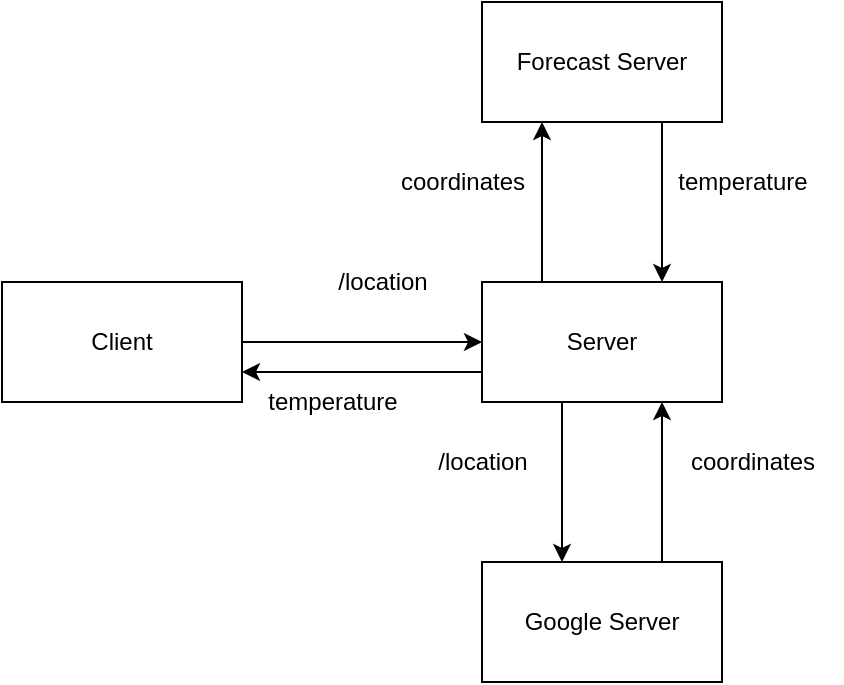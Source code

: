 <mxfile version="21.0.4" type="device" pages="3"><diagram id="NEt_fBDNQ5oE3ZBLJn3w" name="Page-1"><mxGraphModel dx="1221" dy="673" grid="1" gridSize="10" guides="1" tooltips="1" connect="1" arrows="1" fold="1" page="1" pageScale="1" pageWidth="850" pageHeight="1100" math="0" shadow="0"><root><mxCell id="0"/><mxCell id="1" parent="0"/><mxCell id="xN4ULUbJXmwbGFXSnvy--3" value="" style="edgeStyle=orthogonalEdgeStyle;rounded=0;orthogonalLoop=1;jettySize=auto;html=1;" parent="1" source="xN4ULUbJXmwbGFXSnvy--1" target="xN4ULUbJXmwbGFXSnvy--2" edge="1"><mxGeometry relative="1" as="geometry"/></mxCell><mxCell id="xN4ULUbJXmwbGFXSnvy--1" value="Client" style="rounded=0;whiteSpace=wrap;html=1;" parent="1" vertex="1"><mxGeometry x="140" y="250" width="120" height="60" as="geometry"/></mxCell><mxCell id="xN4ULUbJXmwbGFXSnvy--6" value="" style="edgeStyle=orthogonalEdgeStyle;rounded=0;orthogonalLoop=1;jettySize=auto;html=1;" parent="1" source="xN4ULUbJXmwbGFXSnvy--2" target="xN4ULUbJXmwbGFXSnvy--5" edge="1"><mxGeometry relative="1" as="geometry"><Array as="points"><mxPoint x="420" y="360"/><mxPoint x="420" y="360"/></Array></mxGeometry></mxCell><mxCell id="xN4ULUbJXmwbGFXSnvy--11" value="" style="edgeStyle=orthogonalEdgeStyle;rounded=0;orthogonalLoop=1;jettySize=auto;html=1;" parent="1" source="xN4ULUbJXmwbGFXSnvy--2" target="xN4ULUbJXmwbGFXSnvy--10" edge="1"><mxGeometry relative="1" as="geometry"><Array as="points"><mxPoint x="410" y="200"/><mxPoint x="410" y="200"/></Array></mxGeometry></mxCell><mxCell id="xN4ULUbJXmwbGFXSnvy--15" style="edgeStyle=orthogonalEdgeStyle;rounded=0;orthogonalLoop=1;jettySize=auto;html=1;exitX=0;exitY=0.75;exitDx=0;exitDy=0;entryX=1;entryY=0.75;entryDx=0;entryDy=0;" parent="1" source="xN4ULUbJXmwbGFXSnvy--2" target="xN4ULUbJXmwbGFXSnvy--1" edge="1"><mxGeometry relative="1" as="geometry"/></mxCell><mxCell id="xN4ULUbJXmwbGFXSnvy--2" value="Server" style="rounded=0;whiteSpace=wrap;html=1;" parent="1" vertex="1"><mxGeometry x="380" y="250" width="120" height="60" as="geometry"/></mxCell><mxCell id="xN4ULUbJXmwbGFXSnvy--4" value="/location" style="text;html=1;align=center;verticalAlign=middle;resizable=0;points=[];autosize=1;strokeColor=none;fillColor=none;" parent="1" vertex="1"><mxGeometry x="295" y="235" width="70" height="30" as="geometry"/></mxCell><mxCell id="xN4ULUbJXmwbGFXSnvy--8" style="edgeStyle=orthogonalEdgeStyle;rounded=0;orthogonalLoop=1;jettySize=auto;html=1;exitX=0.75;exitY=0;exitDx=0;exitDy=0;entryX=0.75;entryY=1;entryDx=0;entryDy=0;" parent="1" source="xN4ULUbJXmwbGFXSnvy--5" target="xN4ULUbJXmwbGFXSnvy--2" edge="1"><mxGeometry relative="1" as="geometry"/></mxCell><mxCell id="xN4ULUbJXmwbGFXSnvy--5" value="Google Server" style="rounded=0;whiteSpace=wrap;html=1;" parent="1" vertex="1"><mxGeometry x="380" y="390" width="120" height="60" as="geometry"/></mxCell><mxCell id="xN4ULUbJXmwbGFXSnvy--7" value="/location" style="text;html=1;align=center;verticalAlign=middle;resizable=0;points=[];autosize=1;strokeColor=none;fillColor=none;" parent="1" vertex="1"><mxGeometry x="345" y="325" width="70" height="30" as="geometry"/></mxCell><mxCell id="xN4ULUbJXmwbGFXSnvy--9" value="coordinates" style="text;html=1;align=center;verticalAlign=middle;resizable=0;points=[];autosize=1;strokeColor=none;fillColor=none;" parent="1" vertex="1"><mxGeometry x="470" y="325" width="90" height="30" as="geometry"/></mxCell><mxCell id="xN4ULUbJXmwbGFXSnvy--13" style="edgeStyle=orthogonalEdgeStyle;rounded=0;orthogonalLoop=1;jettySize=auto;html=1;exitX=0.75;exitY=1;exitDx=0;exitDy=0;entryX=0.75;entryY=0;entryDx=0;entryDy=0;" parent="1" source="xN4ULUbJXmwbGFXSnvy--10" target="xN4ULUbJXmwbGFXSnvy--2" edge="1"><mxGeometry relative="1" as="geometry"/></mxCell><mxCell id="xN4ULUbJXmwbGFXSnvy--10" value="Forecast Server" style="rounded=0;whiteSpace=wrap;html=1;" parent="1" vertex="1"><mxGeometry x="380" y="110" width="120" height="60" as="geometry"/></mxCell><mxCell id="xN4ULUbJXmwbGFXSnvy--12" value="coordinates" style="text;html=1;align=center;verticalAlign=middle;resizable=0;points=[];autosize=1;strokeColor=none;fillColor=none;" parent="1" vertex="1"><mxGeometry x="325" y="185" width="90" height="30" as="geometry"/></mxCell><mxCell id="xN4ULUbJXmwbGFXSnvy--14" value="temperature" style="text;html=1;align=center;verticalAlign=middle;resizable=0;points=[];autosize=1;strokeColor=none;fillColor=none;" parent="1" vertex="1"><mxGeometry x="465" y="185" width="90" height="30" as="geometry"/></mxCell><mxCell id="xN4ULUbJXmwbGFXSnvy--16" value="temperature" style="text;html=1;align=center;verticalAlign=middle;resizable=0;points=[];autosize=1;strokeColor=none;fillColor=none;" parent="1" vertex="1"><mxGeometry x="260" y="295" width="90" height="30" as="geometry"/></mxCell></root></mxGraphModel></diagram><diagram id="6c4cFPjlNcwDMwTtvNIf" name="Page-2"><mxGraphModel dx="1221" dy="673" grid="1" gridSize="10" guides="1" tooltips="1" connect="1" arrows="1" fold="1" page="1" pageScale="1" pageWidth="850" pageHeight="1100" math="0" shadow="0"><root><mxCell id="0"/><mxCell id="1" parent="0"/><mxCell id="qf2OIxCnzewlA583UV78-4" style="edgeStyle=orthogonalEdgeStyle;rounded=0;orthogonalLoop=1;jettySize=auto;html=1;exitX=0.5;exitY=1;exitDx=0;exitDy=0;" parent="1" source="qf2OIxCnzewlA583UV78-1" target="qf2OIxCnzewlA583UV78-3" edge="1"><mxGeometry relative="1" as="geometry"/></mxCell><mxCell id="qf2OIxCnzewlA583UV78-1" value="" style="rounded=0;whiteSpace=wrap;html=1;" parent="1" vertex="1"><mxGeometry x="130" y="240" width="140" height="190" as="geometry"/></mxCell><mxCell id="qf2OIxCnzewlA583UV78-2" value="Real DOM" style="text;html=1;align=center;verticalAlign=middle;resizable=0;points=[];autosize=1;strokeColor=none;fillColor=none;" parent="1" vertex="1"><mxGeometry x="160" y="195" width="80" height="30" as="geometry"/></mxCell><mxCell id="qf2OIxCnzewlA583UV78-6" value="" style="edgeStyle=orthogonalEdgeStyle;rounded=0;orthogonalLoop=1;jettySize=auto;html=1;" parent="1" source="qf2OIxCnzewlA583UV78-3" target="qf2OIxCnzewlA583UV78-5" edge="1"><mxGeometry relative="1" as="geometry"/></mxCell><mxCell id="qf2OIxCnzewlA583UV78-3" value="User" style="ellipse;whiteSpace=wrap;html=1;aspect=fixed;" parent="1" vertex="1"><mxGeometry x="160" y="490" width="80" height="80" as="geometry"/></mxCell><mxCell id="qf2OIxCnzewlA583UV78-9" style="edgeStyle=orthogonalEdgeStyle;rounded=0;orthogonalLoop=1;jettySize=auto;html=1;exitX=1;exitY=0.5;exitDx=0;exitDy=0;entryX=0.5;entryY=1;entryDx=0;entryDy=0;" parent="1" source="qf2OIxCnzewlA583UV78-5" target="qf2OIxCnzewlA583UV78-7" edge="1"><mxGeometry relative="1" as="geometry"/></mxCell><mxCell id="qf2OIxCnzewlA583UV78-5" value="State Changes" style="whiteSpace=wrap;html=1;" parent="1" vertex="1"><mxGeometry x="370" y="500" width="120" height="60" as="geometry"/></mxCell><mxCell id="qf2OIxCnzewlA583UV78-13" style="edgeStyle=orthogonalEdgeStyle;rounded=0;orthogonalLoop=1;jettySize=auto;html=1;exitX=0;exitY=0.5;exitDx=0;exitDy=0;entryX=1;entryY=0.5;entryDx=0;entryDy=0;" parent="1" source="qf2OIxCnzewlA583UV78-7" target="qf2OIxCnzewlA583UV78-10" edge="1"><mxGeometry relative="1" as="geometry"/></mxCell><mxCell id="qf2OIxCnzewlA583UV78-7" value="" style="rounded=0;whiteSpace=wrap;html=1;dashed=1;dashPattern=12 12;" parent="1" vertex="1"><mxGeometry x="580" y="240" width="140" height="190" as="geometry"/></mxCell><mxCell id="qf2OIxCnzewlA583UV78-8" value="Prev VDOM" style="text;html=1;align=center;verticalAlign=middle;resizable=0;points=[];autosize=1;strokeColor=none;fillColor=none;" parent="1" vertex="1"><mxGeometry x="600" y="210" width="90" height="30" as="geometry"/></mxCell><mxCell id="qf2OIxCnzewlA583UV78-16" style="edgeStyle=orthogonalEdgeStyle;rounded=0;orthogonalLoop=1;jettySize=auto;html=1;exitX=0;exitY=0.5;exitDx=0;exitDy=0;entryX=1;entryY=0.5;entryDx=0;entryDy=0;" parent="1" source="qf2OIxCnzewlA583UV78-10" target="qf2OIxCnzewlA583UV78-1" edge="1"><mxGeometry relative="1" as="geometry"/></mxCell><mxCell id="qf2OIxCnzewlA583UV78-10" value="" style="rounded=0;whiteSpace=wrap;html=1;dashed=1;dashPattern=12 12;" parent="1" vertex="1"><mxGeometry x="355" y="240" width="140" height="190" as="geometry"/></mxCell><mxCell id="qf2OIxCnzewlA583UV78-11" value="Curr VDOM" style="text;html=1;align=center;verticalAlign=middle;resizable=0;points=[];autosize=1;strokeColor=none;fillColor=none;" parent="1" vertex="1"><mxGeometry x="375" y="210" width="90" height="30" as="geometry"/></mxCell><mxCell id="qf2OIxCnzewlA583UV78-12" value="P" style="ellipse;whiteSpace=wrap;html=1;fillColor=#e1d5e7;strokeColor=#9673a6;" parent="1" vertex="1"><mxGeometry x="630" y="270" width="40" height="30" as="geometry"/></mxCell><mxCell id="qf2OIxCnzewlA583UV78-14" value="P" style="ellipse;whiteSpace=wrap;html=1;fillColor=#e1d5e7;strokeColor=#9673a6;" parent="1" vertex="1"><mxGeometry x="400" y="280" width="40" height="30" as="geometry"/></mxCell><mxCell id="qf2OIxCnzewlA583UV78-15" value="diffing&lt;br&gt;algorithm" style="text;html=1;align=center;verticalAlign=middle;resizable=0;points=[];autosize=1;strokeColor=none;fillColor=none;" parent="1" vertex="1"><mxGeometry x="495" y="350" width="70" height="40" as="geometry"/></mxCell><mxCell id="qf2OIxCnzewlA583UV78-17" value="P" style="ellipse;whiteSpace=wrap;html=1;fillColor=#e1d5e7;strokeColor=#9673a6;" parent="1" vertex="1"><mxGeometry x="180" y="300" width="40" height="30" as="geometry"/></mxCell><mxCell id="qf2OIxCnzewlA583UV78-18" value="reconciliation &lt;br&gt;process" style="text;html=1;align=center;verticalAlign=middle;resizable=0;points=[];autosize=1;strokeColor=none;fillColor=none;" parent="1" vertex="1"><mxGeometry x="265" y="340" width="90" height="40" as="geometry"/></mxCell><mxCell id="qf2OIxCnzewlA583UV78-19" value="DOM Update Process" style="text;strokeColor=none;fillColor=none;html=1;fontSize=24;fontStyle=1;verticalAlign=middle;align=center;" parent="1" vertex="1"><mxGeometry x="375" y="155" width="100" height="40" as="geometry"/></mxCell></root></mxGraphModel></diagram><diagram id="j0k3Ngv2cJ2OoyPhnHQu" name="Page-3"><mxGraphModel dx="1018" dy="561" grid="1" gridSize="10" guides="1" tooltips="1" connect="1" arrows="1" fold="1" page="1" pageScale="1" pageWidth="850" pageHeight="1100" math="0" shadow="0"><root><mxCell id="0"/><mxCell id="1" parent="0"/><mxCell id="BKSfSBR7PcWi-WKm6p8D-3" value="" style="edgeStyle=orthogonalEdgeStyle;rounded=0;orthogonalLoop=1;jettySize=auto;html=1;" parent="1" source="BKSfSBR7PcWi-WKm6p8D-1" target="BKSfSBR7PcWi-WKm6p8D-2" edge="1"><mxGeometry relative="1" as="geometry"/></mxCell><mxCell id="BKSfSBR7PcWi-WKm6p8D-9" style="edgeStyle=orthogonalEdgeStyle;rounded=0;orthogonalLoop=1;jettySize=auto;html=1;exitX=0.5;exitY=1;exitDx=0;exitDy=0;entryX=0.439;entryY=-0.023;entryDx=0;entryDy=0;entryPerimeter=0;" parent="1" source="BKSfSBR7PcWi-WKm6p8D-1" target="BKSfSBR7PcWi-WKm6p8D-4" edge="1"><mxGeometry relative="1" as="geometry"/></mxCell><mxCell id="BKSfSBR7PcWi-WKm6p8D-17" style="edgeStyle=orthogonalEdgeStyle;rounded=0;orthogonalLoop=1;jettySize=auto;html=1;exitX=0;exitY=0.5;exitDx=0;exitDy=0;entryX=0.146;entryY=-0.023;entryDx=0;entryDy=0;entryPerimeter=0;" parent="1" source="BKSfSBR7PcWi-WKm6p8D-1" target="BKSfSBR7PcWi-WKm6p8D-2" edge="1"><mxGeometry relative="1" as="geometry"/></mxCell><mxCell id="BKSfSBR7PcWi-WKm6p8D-1" value="Root &quot;App&quot; Component" style="rounded=0;whiteSpace=wrap;html=1;" parent="1" vertex="1"><mxGeometry x="370" y="210" width="120" height="60" as="geometry"/></mxCell><mxCell id="BKSfSBR7PcWi-WKm6p8D-10" style="edgeStyle=orthogonalEdgeStyle;rounded=0;orthogonalLoop=1;jettySize=auto;html=1;exitX=0.5;exitY=1;exitDx=0;exitDy=0;entryX=0.442;entryY=-0.028;entryDx=0;entryDy=0;entryPerimeter=0;" parent="1" source="BKSfSBR7PcWi-WKm6p8D-2" target="BKSfSBR7PcWi-WKm6p8D-5" edge="1"><mxGeometry relative="1" as="geometry"/></mxCell><mxCell id="BKSfSBR7PcWi-WKm6p8D-2" value="A" style="rounded=0;whiteSpace=wrap;html=1;" parent="1" vertex="1"><mxGeometry x="300" y="360" width="120" height="60" as="geometry"/></mxCell><mxCell id="BKSfSBR7PcWi-WKm6p8D-11" style="edgeStyle=orthogonalEdgeStyle;rounded=0;orthogonalLoop=1;jettySize=auto;html=1;exitX=0.5;exitY=1;exitDx=0;exitDy=0;entryX=0.5;entryY=0;entryDx=0;entryDy=0;" parent="1" source="BKSfSBR7PcWi-WKm6p8D-4" target="BKSfSBR7PcWi-WKm6p8D-7" edge="1"><mxGeometry relative="1" as="geometry"/></mxCell><mxCell id="BKSfSBR7PcWi-WKm6p8D-12" style="edgeStyle=orthogonalEdgeStyle;rounded=0;orthogonalLoop=1;jettySize=auto;html=1;exitX=0.5;exitY=1;exitDx=0;exitDy=0;entryX=0.25;entryY=0;entryDx=0;entryDy=0;" parent="1" source="BKSfSBR7PcWi-WKm6p8D-4" target="BKSfSBR7PcWi-WKm6p8D-8" edge="1"><mxGeometry relative="1" as="geometry"/></mxCell><mxCell id="BKSfSBR7PcWi-WKm6p8D-13" style="edgeStyle=orthogonalEdgeStyle;rounded=0;orthogonalLoop=1;jettySize=auto;html=1;exitX=0.5;exitY=1;exitDx=0;exitDy=0;entryX=0.541;entryY=-0.011;entryDx=0;entryDy=0;entryPerimeter=0;" parent="1" source="BKSfSBR7PcWi-WKm6p8D-4" target="BKSfSBR7PcWi-WKm6p8D-6" edge="1"><mxGeometry relative="1" as="geometry"/></mxCell><mxCell id="BKSfSBR7PcWi-WKm6p8D-15" style="edgeStyle=orthogonalEdgeStyle;rounded=0;orthogonalLoop=1;jettySize=auto;html=1;exitX=0.75;exitY=0;exitDx=0;exitDy=0;entryX=1;entryY=0.5;entryDx=0;entryDy=0;" parent="1" source="BKSfSBR7PcWi-WKm6p8D-4" target="BKSfSBR7PcWi-WKm6p8D-1" edge="1"><mxGeometry relative="1" as="geometry"/></mxCell><mxCell id="BKSfSBR7PcWi-WKm6p8D-4" value="Expenses" style="rounded=0;whiteSpace=wrap;html=1;fillColor=#d5e8d4;strokeColor=#82b366;" parent="1" vertex="1"><mxGeometry x="480" y="360" width="120" height="60" as="geometry"/></mxCell><mxCell id="BKSfSBR7PcWi-WKm6p8D-5" value="A1" style="rounded=0;whiteSpace=wrap;html=1;" parent="1" vertex="1"><mxGeometry x="140" y="480" width="120" height="60" as="geometry"/></mxCell><mxCell id="BKSfSBR7PcWi-WKm6p8D-19" value="" style="edgeStyle=orthogonalEdgeStyle;rounded=0;orthogonalLoop=1;jettySize=auto;html=1;" parent="1" source="BKSfSBR7PcWi-WKm6p8D-6" target="BKSfSBR7PcWi-WKm6p8D-18" edge="1"><mxGeometry relative="1" as="geometry"/></mxCell><mxCell id="BKSfSBR7PcWi-WKm6p8D-6" value="ExpenseItem" style="rounded=0;whiteSpace=wrap;html=1;fillColor=#d5e8d4;strokeColor=#82b366;" parent="1" vertex="1"><mxGeometry x="320" y="480" width="120" height="60" as="geometry"/></mxCell><mxCell id="BKSfSBR7PcWi-WKm6p8D-7" value="ExpenseForm" style="rounded=0;whiteSpace=wrap;html=1;fillColor=#d5e8d4;strokeColor=#82b366;" parent="1" vertex="1"><mxGeometry x="480" y="600" width="120" height="60" as="geometry"/></mxCell><mxCell id="BKSfSBR7PcWi-WKm6p8D-8" value="B3" style="rounded=0;whiteSpace=wrap;html=1;fillColor=#d5e8d4;strokeColor=#82b366;" parent="1" vertex="1"><mxGeometry x="650" y="480" width="120" height="60" as="geometry"/></mxCell><mxCell id="BKSfSBR7PcWi-WKm6p8D-14" value="State - expenses [ ]" style="text;html=1;align=center;verticalAlign=middle;resizable=0;points=[];autosize=1;strokeColor=none;fillColor=none;fontSize=14;" parent="1" vertex="1"><mxGeometry x="595" y="370" width="140" height="30" as="geometry"/></mxCell><mxCell id="BKSfSBR7PcWi-WKm6p8D-16" value="Lifting up the state" style="text;html=1;align=center;verticalAlign=middle;resizable=0;points=[];autosize=1;strokeColor=none;fillColor=none;" parent="1" vertex="1"><mxGeometry x="570" y="280" width="120" height="30" as="geometry"/></mxCell><mxCell id="BKSfSBR7PcWi-WKm6p8D-18" value="ExpenseDate" style="rounded=0;whiteSpace=wrap;html=1;fillColor=#d5e8d4;strokeColor=#82b366;" parent="1" vertex="1"><mxGeometry x="320" y="620" width="120" height="60" as="geometry"/></mxCell><mxCell id="LkMHbRtjOVzqcscSh5eO-1" value="newExpense { }" style="text;html=1;align=center;verticalAlign=middle;resizable=0;points=[];autosize=1;strokeColor=none;fillColor=none;" vertex="1" parent="1"><mxGeometry x="490" y="660" width="110" height="30" as="geometry"/></mxCell><mxCell id="LkMHbRtjOVzqcscSh5eO-2" value="functional props" style="text;html=1;align=center;verticalAlign=middle;resizable=0;points=[];autosize=1;strokeColor=none;fillColor=none;" vertex="1" parent="1"><mxGeometry x="540" y="560" width="110" height="30" as="geometry"/></mxCell></root></mxGraphModel></diagram></mxfile>